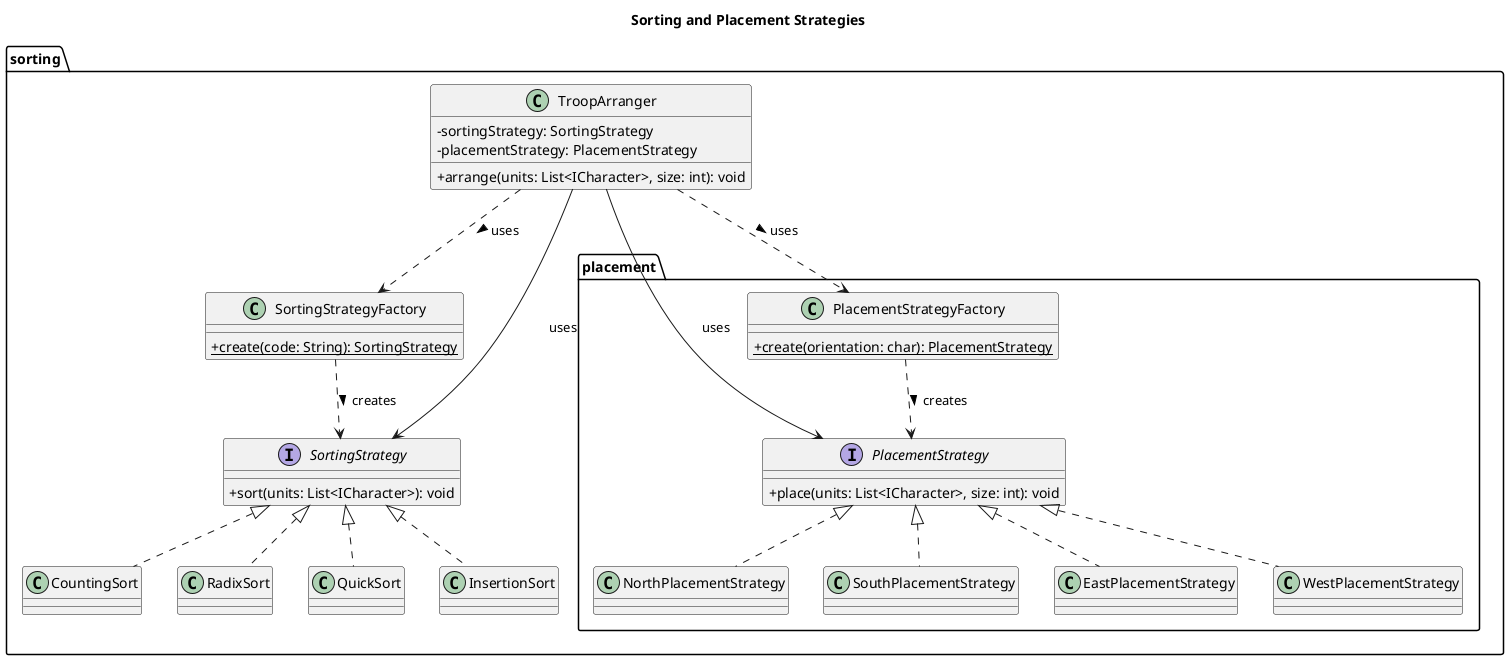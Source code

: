 @startuml
' Sorting and Placement Architecture

title Sorting and Placement Strategies

skinparam classAttributeIconSize 0

package "sorting" {
    class TroopArranger {
        - sortingStrategy: SortingStrategy
        - placementStrategy: PlacementStrategy
        + arrange(units: List<ICharacter>, size: int): void
    }

    interface SortingStrategy {
        + sort(units: List<ICharacter>): void
    }

    class SortingStrategyFactory {
        + {static} create(code: String): SortingStrategy
    }

    class CountingSort implements SortingStrategy
    class RadixSort implements SortingStrategy
    class QuickSort implements SortingStrategy
    class InsertionSort implements SortingStrategy
}

package "sorting.placement" {
    interface PlacementStrategy {
        + place(units: List<ICharacter>, size: int): void
    }

    class PlacementStrategyFactory {
        + {static} create(orientation: char): PlacementStrategy
    }

    class NorthPlacementStrategy implements PlacementStrategy
    class SouthPlacementStrategy implements PlacementStrategy
    class EastPlacementStrategy implements PlacementStrategy
    class WestPlacementStrategy implements PlacementStrategy
}

' Relationships
TroopArranger -> SortingStrategy : uses
TroopArranger -> PlacementStrategy : uses

TroopArranger ..> SortingStrategyFactory : uses >
TroopArranger ..> PlacementStrategyFactory : uses >

SortingStrategyFactory ..> SortingStrategy : creates >
PlacementStrategyFactory ..> PlacementStrategy : creates >

@enduml
